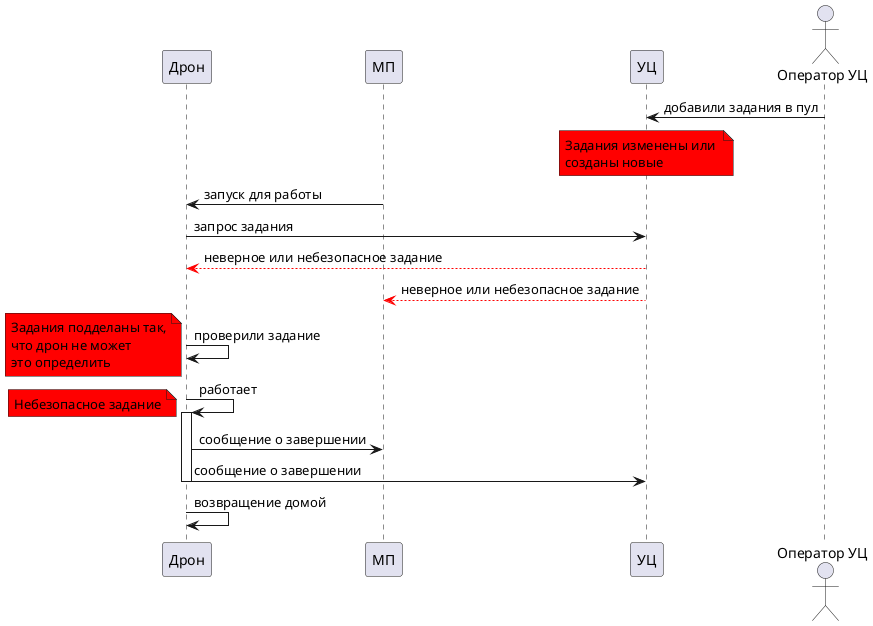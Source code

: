 @startuml

participant Drone as "Дрон"

participant Mobile as "МП"
participant CC as "УЦ"
actor "Оператор УЦ" as u_cc

u_cc -> CC: добавили задания в пул
note over CC #red
Задания изменены или 
созданы новые
end note
Mobile -> Drone: запуск для работы
Drone -> CC: запрос задания
CC --[#red]> Drone: неверное или небезопасное задание
CC --[#red]> Mobile: неверное или небезопасное задание
Drone -> Drone: проверили задание
note left #red
Задания подделаны так,
что дрон не может
это определить
end note

Drone -> Drone++: работает 
note left #red
Небезопасное задание
end note
Drone -> Mobile: сообщение о завершении
Drone -> CC--: сообщение о завершении
Drone -> Drone: возвращение домой



@enduml